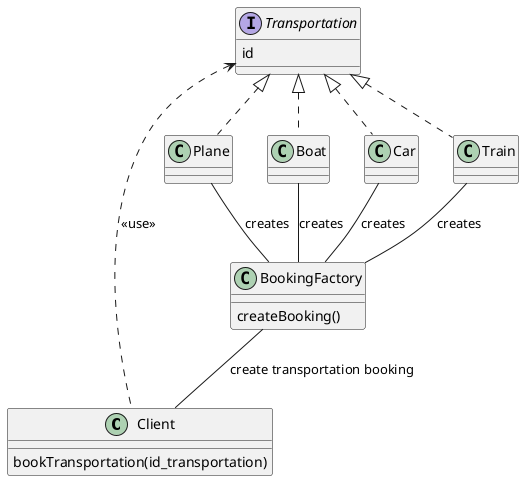 @startuml TravelAgency
class Client {
bookTransportation(id_transportation)
}
Interface Transportation {
id
}
class BookingFactory {
createBooking()
}
Transportation <|.. Plane
Transportation <|.. Boat
Transportation <|.. Car
Transportation <|.. Train

Plane -- BookingFactory : creates
Boat -- BookingFactory : creates
Train -- BookingFactory : creates
Car -- BookingFactory : creates
BookingFactory -- Client : create transportation booking 
Transportation <.. Client : <<use>>
@enduml